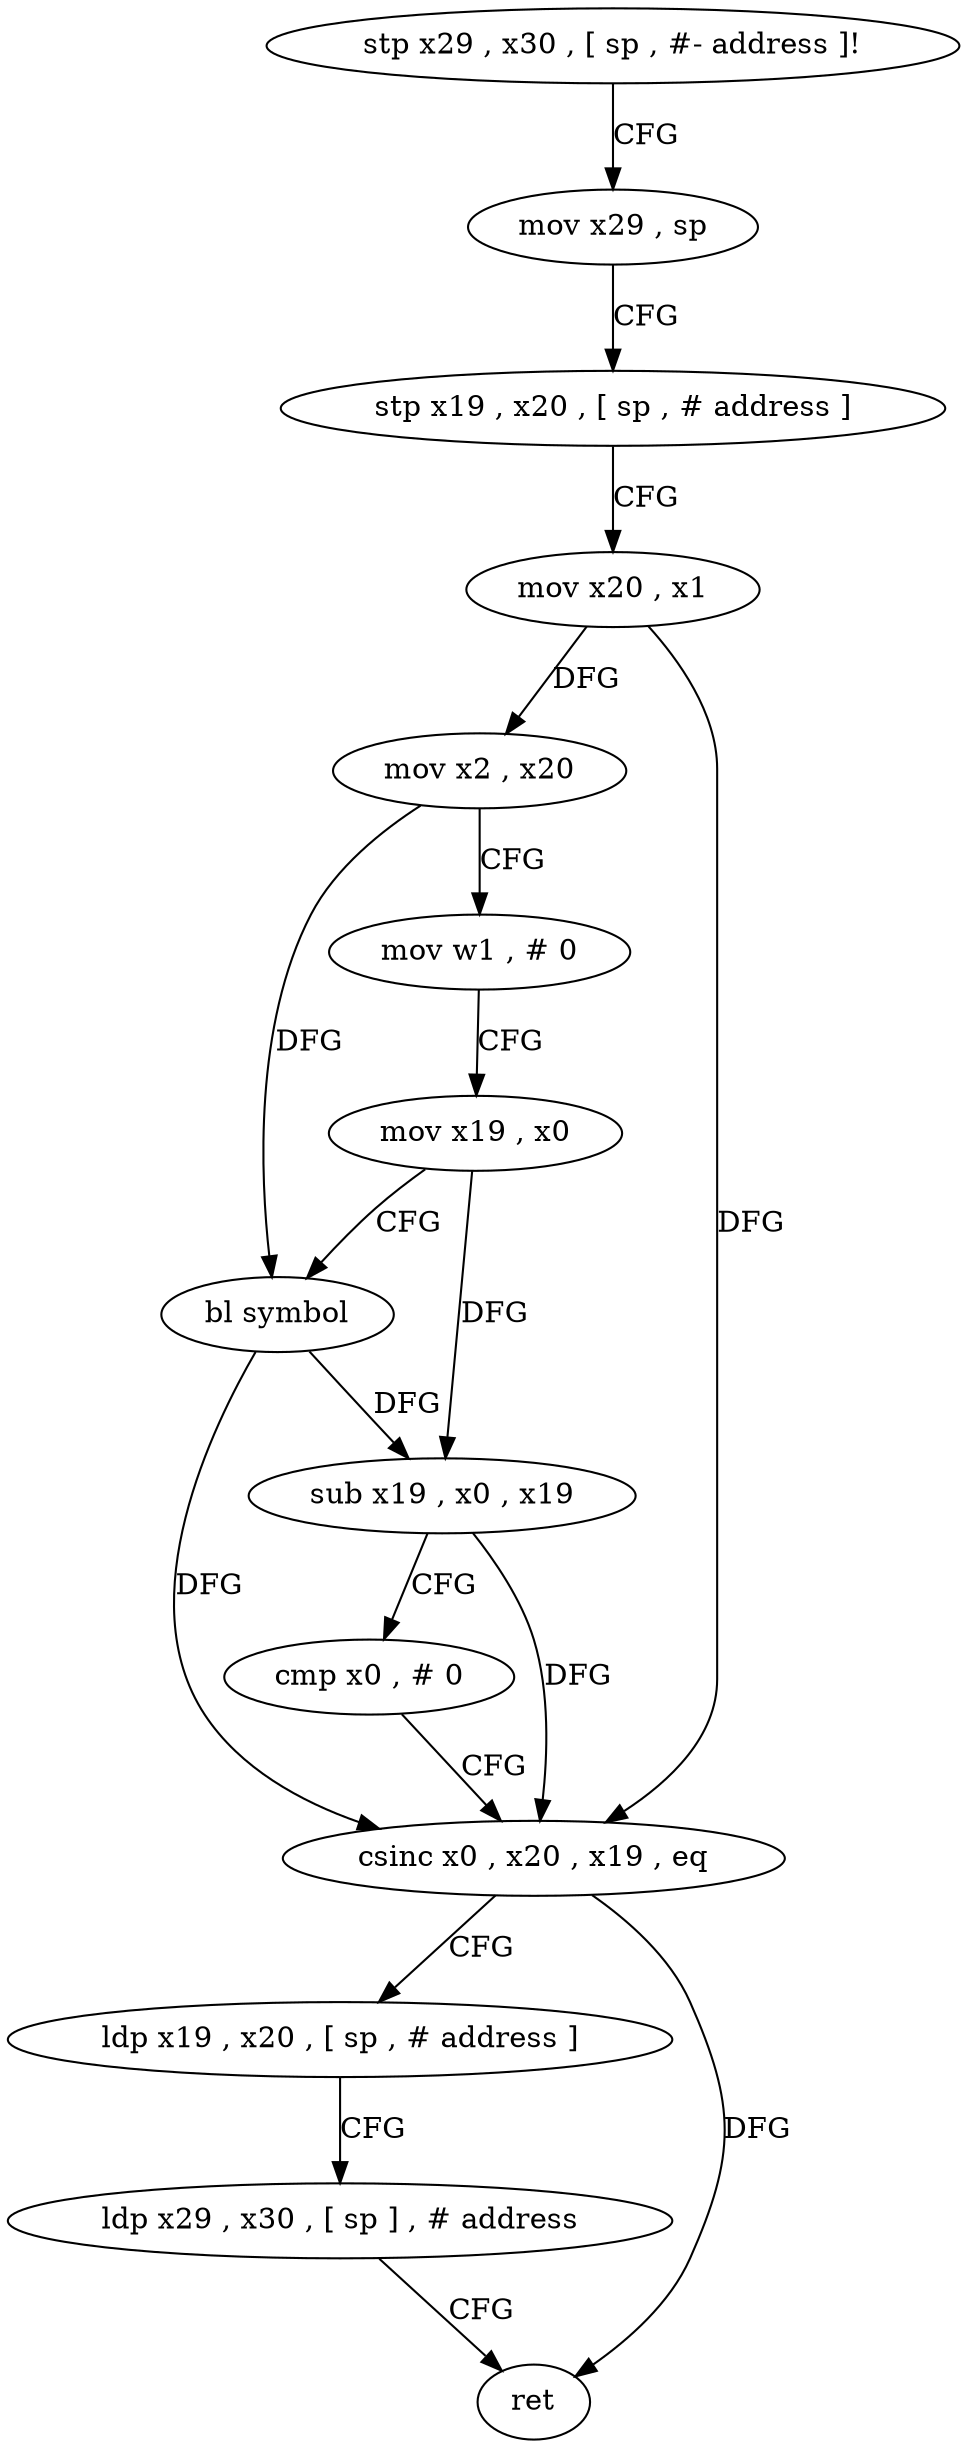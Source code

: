 digraph "func" {
"4370800" [label = "stp x29 , x30 , [ sp , #- address ]!" ]
"4370804" [label = "mov x29 , sp" ]
"4370808" [label = "stp x19 , x20 , [ sp , # address ]" ]
"4370812" [label = "mov x20 , x1" ]
"4370816" [label = "mov x2 , x20" ]
"4370820" [label = "mov w1 , # 0" ]
"4370824" [label = "mov x19 , x0" ]
"4370828" [label = "bl symbol" ]
"4370832" [label = "sub x19 , x0 , x19" ]
"4370836" [label = "cmp x0 , # 0" ]
"4370840" [label = "csinc x0 , x20 , x19 , eq" ]
"4370844" [label = "ldp x19 , x20 , [ sp , # address ]" ]
"4370848" [label = "ldp x29 , x30 , [ sp ] , # address" ]
"4370852" [label = "ret" ]
"4370800" -> "4370804" [ label = "CFG" ]
"4370804" -> "4370808" [ label = "CFG" ]
"4370808" -> "4370812" [ label = "CFG" ]
"4370812" -> "4370816" [ label = "DFG" ]
"4370812" -> "4370840" [ label = "DFG" ]
"4370816" -> "4370820" [ label = "CFG" ]
"4370816" -> "4370828" [ label = "DFG" ]
"4370820" -> "4370824" [ label = "CFG" ]
"4370824" -> "4370828" [ label = "CFG" ]
"4370824" -> "4370832" [ label = "DFG" ]
"4370828" -> "4370832" [ label = "DFG" ]
"4370828" -> "4370840" [ label = "DFG" ]
"4370832" -> "4370836" [ label = "CFG" ]
"4370832" -> "4370840" [ label = "DFG" ]
"4370836" -> "4370840" [ label = "CFG" ]
"4370840" -> "4370844" [ label = "CFG" ]
"4370840" -> "4370852" [ label = "DFG" ]
"4370844" -> "4370848" [ label = "CFG" ]
"4370848" -> "4370852" [ label = "CFG" ]
}
